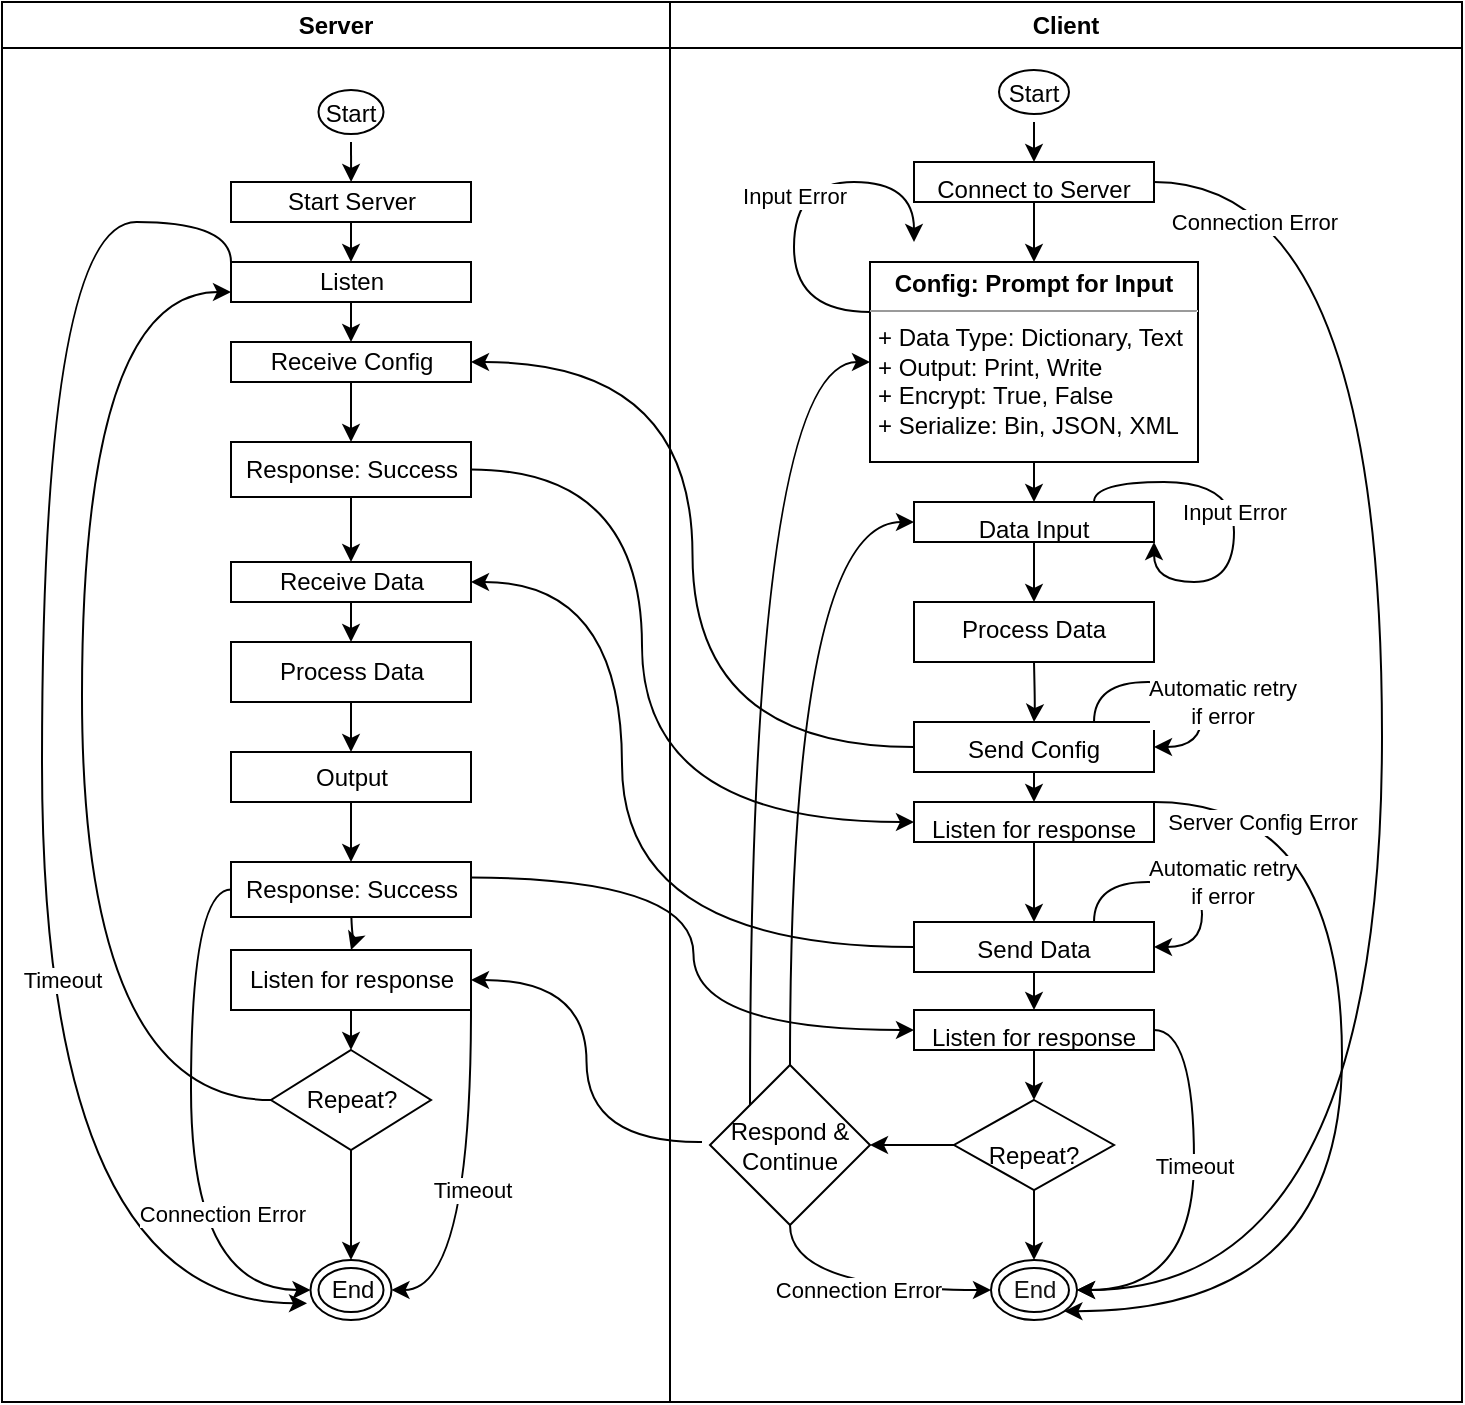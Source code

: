 <mxfile version="20.1.1" type="device"><diagram name="Page-1" id="5d7acffa-a066-3a61-03fe-96351882024d"><mxGraphModel dx="1422" dy="804" grid="1" gridSize="10" guides="1" tooltips="1" connect="1" arrows="1" fold="1" page="1" pageScale="1" pageWidth="827" pageHeight="1169" math="0" shadow="0"><root><mxCell id="0"/><mxCell id="1" parent="0"/><mxCell id="xjgOMFIrSDyctf-3yfOp-1" value="Server" style="swimlane;whiteSpace=wrap;" parent="1" vertex="1"><mxGeometry x="80" y="60" width="334" height="700" as="geometry"/></mxCell><mxCell id="xjgOMFIrSDyctf-3yfOp-72" value="" style="edgeStyle=orthogonalEdgeStyle;curved=1;rounded=1;sketch=0;orthogonalLoop=1;jettySize=auto;html=1;" parent="xjgOMFIrSDyctf-3yfOp-1" source="xjgOMFIrSDyctf-3yfOp-2" target="xjgOMFIrSDyctf-3yfOp-71" edge="1"><mxGeometry relative="1" as="geometry"/></mxCell><mxCell id="xjgOMFIrSDyctf-3yfOp-2" value="Start" style="ellipse;shape=startState;" parent="xjgOMFIrSDyctf-3yfOp-1" vertex="1"><mxGeometry x="154.25" y="40" width="40.5" height="30" as="geometry"/></mxCell><mxCell id="xjgOMFIrSDyctf-3yfOp-74" value="" style="edgeStyle=orthogonalEdgeStyle;curved=1;rounded=1;sketch=0;orthogonalLoop=1;jettySize=auto;html=1;" parent="xjgOMFIrSDyctf-3yfOp-1" source="xjgOMFIrSDyctf-3yfOp-71" target="xjgOMFIrSDyctf-3yfOp-73" edge="1"><mxGeometry relative="1" as="geometry"/></mxCell><mxCell id="xjgOMFIrSDyctf-3yfOp-71" value="Start Server" style="whiteSpace=wrap;html=1;" parent="xjgOMFIrSDyctf-3yfOp-1" vertex="1"><mxGeometry x="114.5" y="90" width="120" height="20" as="geometry"/></mxCell><mxCell id="xjgOMFIrSDyctf-3yfOp-83" value="" style="edgeStyle=orthogonalEdgeStyle;curved=1;rounded=1;sketch=0;orthogonalLoop=1;jettySize=auto;html=1;" parent="xjgOMFIrSDyctf-3yfOp-1" source="xjgOMFIrSDyctf-3yfOp-73" target="xjgOMFIrSDyctf-3yfOp-82" edge="1"><mxGeometry relative="1" as="geometry"/></mxCell><mxCell id="xjgOMFIrSDyctf-3yfOp-105" value="Timeout" style="edgeStyle=orthogonalEdgeStyle;curved=1;rounded=1;sketch=0;orthogonalLoop=1;jettySize=auto;html=1;exitX=0;exitY=0;exitDx=0;exitDy=0;entryX=-0.043;entryY=0.722;entryDx=0;entryDy=0;entryPerimeter=0;" parent="xjgOMFIrSDyctf-3yfOp-1" source="xjgOMFIrSDyctf-3yfOp-73" target="xjgOMFIrSDyctf-3yfOp-100" edge="1"><mxGeometry x="0.252" y="10" relative="1" as="geometry"><mxPoint x="150" y="550" as="targetPoint"/><Array as="points"><mxPoint x="115" y="110"/><mxPoint x="20" y="110"/><mxPoint x="20" y="651"/></Array><mxPoint as="offset"/></mxGeometry></mxCell><mxCell id="xjgOMFIrSDyctf-3yfOp-73" value="Listen" style="whiteSpace=wrap;html=1;" parent="xjgOMFIrSDyctf-3yfOp-1" vertex="1"><mxGeometry x="114.5" y="130" width="120" height="20" as="geometry"/></mxCell><mxCell id="NrzzH_gA2aIzKssKPXDB-22" style="edgeStyle=orthogonalEdgeStyle;rounded=0;orthogonalLoop=1;jettySize=auto;html=1;entryX=0.5;entryY=0;entryDx=0;entryDy=0;curved=1;" parent="xjgOMFIrSDyctf-3yfOp-1" source="xjgOMFIrSDyctf-3yfOp-82" target="NrzzH_gA2aIzKssKPXDB-17" edge="1"><mxGeometry relative="1" as="geometry"/></mxCell><mxCell id="xjgOMFIrSDyctf-3yfOp-82" value="Receive Config" style="whiteSpace=wrap;html=1;" parent="xjgOMFIrSDyctf-3yfOp-1" vertex="1"><mxGeometry x="114.5" y="170" width="120" height="20" as="geometry"/></mxCell><mxCell id="xjgOMFIrSDyctf-3yfOp-89" value="" style="edgeStyle=orthogonalEdgeStyle;curved=1;rounded=1;sketch=0;orthogonalLoop=1;jettySize=auto;html=1;" parent="xjgOMFIrSDyctf-3yfOp-1" source="xjgOMFIrSDyctf-3yfOp-86" target="xjgOMFIrSDyctf-3yfOp-88" edge="1"><mxGeometry relative="1" as="geometry"/></mxCell><mxCell id="xjgOMFIrSDyctf-3yfOp-86" value="Process Data" style="whiteSpace=wrap;html=1;" parent="xjgOMFIrSDyctf-3yfOp-1" vertex="1"><mxGeometry x="114.5" y="320" width="120" height="30" as="geometry"/></mxCell><mxCell id="xjgOMFIrSDyctf-3yfOp-91" value="" style="edgeStyle=orthogonalEdgeStyle;curved=1;rounded=1;sketch=0;orthogonalLoop=1;jettySize=auto;html=1;" parent="xjgOMFIrSDyctf-3yfOp-1" source="xjgOMFIrSDyctf-3yfOp-88" target="xjgOMFIrSDyctf-3yfOp-90" edge="1"><mxGeometry relative="1" as="geometry"/></mxCell><mxCell id="xjgOMFIrSDyctf-3yfOp-88" value="Output" style="whiteSpace=wrap;html=1;" parent="xjgOMFIrSDyctf-3yfOp-1" vertex="1"><mxGeometry x="114.5" y="375" width="120" height="25" as="geometry"/></mxCell><mxCell id="xjgOMFIrSDyctf-3yfOp-94" value="" style="edgeStyle=orthogonalEdgeStyle;curved=1;rounded=1;sketch=0;orthogonalLoop=1;jettySize=auto;html=1;" parent="xjgOMFIrSDyctf-3yfOp-1" target="xjgOMFIrSDyctf-3yfOp-93" edge="1"><mxGeometry relative="1" as="geometry"><mxPoint x="174.5" y="451.5" as="sourcePoint"/></mxGeometry></mxCell><mxCell id="xjgOMFIrSDyctf-3yfOp-104" value="Connection Error" style="edgeStyle=orthogonalEdgeStyle;curved=1;rounded=1;sketch=0;orthogonalLoop=1;jettySize=auto;html=1;entryX=0;entryY=0.5;entryDx=0;entryDy=0;exitX=0;exitY=0.5;exitDx=0;exitDy=0;" parent="xjgOMFIrSDyctf-3yfOp-1" source="xjgOMFIrSDyctf-3yfOp-90" target="xjgOMFIrSDyctf-3yfOp-100" edge="1"><mxGeometry x="0.301" y="15" relative="1" as="geometry"><mxPoint as="offset"/><mxPoint x="114.5" y="437.75" as="sourcePoint"/></mxGeometry></mxCell><mxCell id="xjgOMFIrSDyctf-3yfOp-90" value="Response: Success" style="whiteSpace=wrap;html=1;" parent="xjgOMFIrSDyctf-3yfOp-1" vertex="1"><mxGeometry x="114.5" y="430" width="120" height="27.5" as="geometry"/></mxCell><mxCell id="xjgOMFIrSDyctf-3yfOp-97" value="" style="edgeStyle=orthogonalEdgeStyle;curved=1;rounded=1;sketch=0;orthogonalLoop=1;jettySize=auto;html=1;" parent="xjgOMFIrSDyctf-3yfOp-1" source="xjgOMFIrSDyctf-3yfOp-93" target="xjgOMFIrSDyctf-3yfOp-96" edge="1"><mxGeometry relative="1" as="geometry"/></mxCell><mxCell id="xjgOMFIrSDyctf-3yfOp-103" value="Timeout" style="edgeStyle=orthogonalEdgeStyle;curved=1;rounded=1;sketch=0;orthogonalLoop=1;jettySize=auto;html=1;exitX=1;exitY=1;exitDx=0;exitDy=0;entryX=1;entryY=0.5;entryDx=0;entryDy=0;" parent="xjgOMFIrSDyctf-3yfOp-1" source="xjgOMFIrSDyctf-3yfOp-93" target="xjgOMFIrSDyctf-3yfOp-100" edge="1"><mxGeometry relative="1" as="geometry"><Array as="points"><mxPoint x="235" y="644"/></Array></mxGeometry></mxCell><mxCell id="xjgOMFIrSDyctf-3yfOp-93" value="Listen for response" style="whiteSpace=wrap;html=1;" parent="xjgOMFIrSDyctf-3yfOp-1" vertex="1"><mxGeometry x="114.5" y="474" width="120" height="30" as="geometry"/></mxCell><mxCell id="xjgOMFIrSDyctf-3yfOp-99" style="edgeStyle=orthogonalEdgeStyle;curved=1;rounded=1;sketch=0;orthogonalLoop=1;jettySize=auto;html=1;entryX=0;entryY=0.75;entryDx=0;entryDy=0;exitX=0;exitY=0.5;exitDx=0;exitDy=0;" parent="xjgOMFIrSDyctf-3yfOp-1" source="xjgOMFIrSDyctf-3yfOp-96" target="xjgOMFIrSDyctf-3yfOp-73" edge="1"><mxGeometry relative="1" as="geometry"><Array as="points"><mxPoint x="40" y="549"/><mxPoint x="40" y="145"/></Array></mxGeometry></mxCell><mxCell id="xjgOMFIrSDyctf-3yfOp-101" value="" style="edgeStyle=orthogonalEdgeStyle;curved=1;rounded=1;sketch=0;orthogonalLoop=1;jettySize=auto;html=1;" parent="xjgOMFIrSDyctf-3yfOp-1" source="xjgOMFIrSDyctf-3yfOp-96" target="xjgOMFIrSDyctf-3yfOp-100" edge="1"><mxGeometry relative="1" as="geometry"/></mxCell><mxCell id="xjgOMFIrSDyctf-3yfOp-96" value="Repeat?" style="rhombus;whiteSpace=wrap;html=1;" parent="xjgOMFIrSDyctf-3yfOp-1" vertex="1"><mxGeometry x="134.5" y="524" width="80" height="50" as="geometry"/></mxCell><mxCell id="xjgOMFIrSDyctf-3yfOp-100" value="&lt;font color=&quot;#050505&quot;&gt;End&lt;/font&gt;" style="ellipse;html=1;shape=endState;rounded=0;sketch=0;" parent="xjgOMFIrSDyctf-3yfOp-1" vertex="1"><mxGeometry x="154.25" y="629" width="40.5" height="30" as="geometry"/></mxCell><mxCell id="NrzzH_gA2aIzKssKPXDB-35" value="" style="edgeStyle=orthogonalEdgeStyle;curved=1;rounded=0;orthogonalLoop=1;jettySize=auto;html=1;" parent="xjgOMFIrSDyctf-3yfOp-1" source="NrzzH_gA2aIzKssKPXDB-17" target="NrzzH_gA2aIzKssKPXDB-19" edge="1"><mxGeometry relative="1" as="geometry"/></mxCell><mxCell id="NrzzH_gA2aIzKssKPXDB-17" value="Response: Success" style="whiteSpace=wrap;html=1;" parent="xjgOMFIrSDyctf-3yfOp-1" vertex="1"><mxGeometry x="114.5" y="220" width="120" height="27.5" as="geometry"/></mxCell><mxCell id="NrzzH_gA2aIzKssKPXDB-26" style="edgeStyle=orthogonalEdgeStyle;rounded=0;orthogonalLoop=1;jettySize=auto;html=1;entryX=0.5;entryY=0;entryDx=0;entryDy=0;curved=1;" parent="xjgOMFIrSDyctf-3yfOp-1" source="NrzzH_gA2aIzKssKPXDB-19" target="xjgOMFIrSDyctf-3yfOp-86" edge="1"><mxGeometry relative="1" as="geometry"/></mxCell><mxCell id="NrzzH_gA2aIzKssKPXDB-19" value="Receive Data" style="whiteSpace=wrap;html=1;" parent="xjgOMFIrSDyctf-3yfOp-1" vertex="1"><mxGeometry x="114.5" y="280" width="120" height="20" as="geometry"/></mxCell><mxCell id="xjgOMFIrSDyctf-3yfOp-10" value="Client" style="swimlane;whiteSpace=wrap;align=center;" parent="1" vertex="1"><mxGeometry x="414" y="60" width="396" height="700" as="geometry"><mxRectangle x="600" y="80" width="70" height="30" as="alternateBounds"/></mxGeometry></mxCell><mxCell id="xjgOMFIrSDyctf-3yfOp-53" value="" style="edgeStyle=orthogonalEdgeStyle;curved=1;rounded=1;sketch=0;orthogonalLoop=1;jettySize=auto;html=1;entryX=0.5;entryY=0;entryDx=0;entryDy=0;" parent="xjgOMFIrSDyctf-3yfOp-10" source="xjgOMFIrSDyctf-3yfOp-11" target="xjgOMFIrSDyctf-3yfOp-51" edge="1"><mxGeometry relative="1" as="geometry"/></mxCell><mxCell id="xjgOMFIrSDyctf-3yfOp-11" value="Start" style="ellipse;shape=startState;" parent="xjgOMFIrSDyctf-3yfOp-10" vertex="1"><mxGeometry x="160.5" y="30" width="43" height="30" as="geometry"/></mxCell><mxCell id="xjgOMFIrSDyctf-3yfOp-48" value="" style="edgeStyle=orthogonalEdgeStyle;curved=1;rounded=1;sketch=0;orthogonalLoop=1;jettySize=auto;html=1;" parent="xjgOMFIrSDyctf-3yfOp-10" source="xjgOMFIrSDyctf-3yfOp-36" target="xjgOMFIrSDyctf-3yfOp-47" edge="1"><mxGeometry relative="1" as="geometry"/></mxCell><mxCell id="xjgOMFIrSDyctf-3yfOp-36" value="&lt;p style=&quot;margin:0px;margin-top:4px;text-align:center;&quot;&gt;&lt;b&gt;Config: Prompt for Input&lt;/b&gt;&lt;/p&gt;&lt;hr size=&quot;1&quot;&gt;&lt;p style=&quot;margin:0px;margin-left:4px;&quot;&gt;+ Data Type: Dictionary, Text&lt;br&gt;&lt;/p&gt;&lt;p style=&quot;margin:0px;margin-left:4px;&quot;&gt;+ Output: Print, Write&lt;/p&gt;&lt;p style=&quot;margin:0px;margin-left:4px;&quot;&gt;+ Encrypt: True, False&lt;/p&gt;&lt;p style=&quot;margin:0px;margin-left:4px;&quot;&gt;+ Serialize: Bin, JSON, XML&lt;/p&gt;" style="verticalAlign=top;align=left;overflow=fill;fontSize=12;fontFamily=Helvetica;html=1;rounded=0;sketch=0;" parent="xjgOMFIrSDyctf-3yfOp-10" vertex="1"><mxGeometry x="100" y="130" width="164" height="100" as="geometry"/></mxCell><mxCell id="xjgOMFIrSDyctf-3yfOp-50" value="" style="edgeStyle=orthogonalEdgeStyle;curved=1;rounded=1;sketch=0;orthogonalLoop=1;jettySize=auto;html=1;" parent="xjgOMFIrSDyctf-3yfOp-10" source="xjgOMFIrSDyctf-3yfOp-47" target="xjgOMFIrSDyctf-3yfOp-49" edge="1"><mxGeometry relative="1" as="geometry"/></mxCell><mxCell id="xjgOMFIrSDyctf-3yfOp-47" value="Data Input" style="whiteSpace=wrap;html=1;align=center;verticalAlign=top;rounded=0;sketch=0;" parent="xjgOMFIrSDyctf-3yfOp-10" vertex="1"><mxGeometry x="122" y="250" width="120" height="20" as="geometry"/></mxCell><mxCell id="xjgOMFIrSDyctf-3yfOp-56" value="" style="edgeStyle=orthogonalEdgeStyle;curved=1;rounded=1;sketch=0;orthogonalLoop=1;jettySize=auto;html=1;" parent="xjgOMFIrSDyctf-3yfOp-10" target="xjgOMFIrSDyctf-3yfOp-55" edge="1"><mxGeometry relative="1" as="geometry"><mxPoint x="182" y="330" as="sourcePoint"/></mxGeometry></mxCell><mxCell id="xjgOMFIrSDyctf-3yfOp-49" value="Process Data" style="whiteSpace=wrap;html=1;verticalAlign=top;rounded=0;sketch=0;" parent="xjgOMFIrSDyctf-3yfOp-10" vertex="1"><mxGeometry x="122" y="300" width="120" height="30" as="geometry"/></mxCell><mxCell id="xjgOMFIrSDyctf-3yfOp-54" value="" style="edgeStyle=orthogonalEdgeStyle;curved=1;rounded=1;sketch=0;orthogonalLoop=1;jettySize=auto;html=1;" parent="xjgOMFIrSDyctf-3yfOp-10" source="xjgOMFIrSDyctf-3yfOp-51" target="xjgOMFIrSDyctf-3yfOp-36" edge="1"><mxGeometry relative="1" as="geometry"/></mxCell><mxCell id="xjgOMFIrSDyctf-3yfOp-75" value="&lt;font color=&quot;#000000&quot;&gt;Connection Error&lt;/font&gt;" style="edgeStyle=orthogonalEdgeStyle;curved=1;rounded=1;sketch=0;orthogonalLoop=1;jettySize=auto;html=1;exitX=1;exitY=0.5;exitDx=0;exitDy=0;entryX=1;entryY=0.5;entryDx=0;entryDy=0;" parent="xjgOMFIrSDyctf-3yfOp-10" source="xjgOMFIrSDyctf-3yfOp-51" target="xjgOMFIrSDyctf-3yfOp-67" edge="1"><mxGeometry x="-0.878" y="-20" relative="1" as="geometry"><Array as="points"><mxPoint x="356" y="90"/><mxPoint x="356" y="644"/></Array><mxPoint as="offset"/></mxGeometry></mxCell><mxCell id="xjgOMFIrSDyctf-3yfOp-51" value="Connect to Server" style="whiteSpace=wrap;html=1;verticalAlign=top;rounded=0;sketch=0;" parent="xjgOMFIrSDyctf-3yfOp-10" vertex="1"><mxGeometry x="122" y="80" width="120" height="20" as="geometry"/></mxCell><mxCell id="NrzzH_gA2aIzKssKPXDB-16" value="" style="edgeStyle=orthogonalEdgeStyle;rounded=0;orthogonalLoop=1;jettySize=auto;html=1;curved=1;" parent="xjgOMFIrSDyctf-3yfOp-10" source="xjgOMFIrSDyctf-3yfOp-55" target="NrzzH_gA2aIzKssKPXDB-13" edge="1"><mxGeometry relative="1" as="geometry"/></mxCell><mxCell id="xjgOMFIrSDyctf-3yfOp-55" value="Send Config" style="whiteSpace=wrap;html=1;verticalAlign=top;rounded=0;sketch=0;" parent="xjgOMFIrSDyctf-3yfOp-10" vertex="1"><mxGeometry x="122" y="360" width="120" height="25" as="geometry"/></mxCell><mxCell id="xjgOMFIrSDyctf-3yfOp-62" value="" style="edgeStyle=orthogonalEdgeStyle;curved=1;rounded=1;sketch=0;orthogonalLoop=1;jettySize=auto;html=1;" parent="xjgOMFIrSDyctf-3yfOp-10" source="xjgOMFIrSDyctf-3yfOp-57" target="xjgOMFIrSDyctf-3yfOp-61" edge="1"><mxGeometry relative="1" as="geometry"/></mxCell><mxCell id="xjgOMFIrSDyctf-3yfOp-81" value="Timeout" style="edgeStyle=orthogonalEdgeStyle;curved=1;rounded=1;sketch=0;orthogonalLoop=1;jettySize=auto;html=1;exitX=1;exitY=0.5;exitDx=0;exitDy=0;entryX=1;entryY=0.5;entryDx=0;entryDy=0;" parent="xjgOMFIrSDyctf-3yfOp-10" source="xjgOMFIrSDyctf-3yfOp-57" target="xjgOMFIrSDyctf-3yfOp-67" edge="1"><mxGeometry x="-0.163" relative="1" as="geometry"><mxPoint as="offset"/></mxGeometry></mxCell><mxCell id="xjgOMFIrSDyctf-3yfOp-57" value="Listen for response" style="whiteSpace=wrap;html=1;verticalAlign=top;rounded=0;sketch=0;" parent="xjgOMFIrSDyctf-3yfOp-10" vertex="1"><mxGeometry x="122" y="504" width="120" height="20" as="geometry"/></mxCell><mxCell id="xjgOMFIrSDyctf-3yfOp-64" value="" style="edgeStyle=orthogonalEdgeStyle;curved=1;rounded=1;sketch=0;orthogonalLoop=1;jettySize=auto;html=1;entryX=1;entryY=0.5;entryDx=0;entryDy=0;" parent="xjgOMFIrSDyctf-3yfOp-10" source="xjgOMFIrSDyctf-3yfOp-61" target="NrzzH_gA2aIzKssKPXDB-30" edge="1"><mxGeometry relative="1" as="geometry"><mxPoint x="100" y="571.5" as="targetPoint"/></mxGeometry></mxCell><mxCell id="xjgOMFIrSDyctf-3yfOp-68" value="" style="edgeStyle=orthogonalEdgeStyle;curved=1;rounded=1;sketch=0;orthogonalLoop=1;jettySize=auto;html=1;" parent="xjgOMFIrSDyctf-3yfOp-10" source="xjgOMFIrSDyctf-3yfOp-61" target="xjgOMFIrSDyctf-3yfOp-67" edge="1"><mxGeometry relative="1" as="geometry"/></mxCell><mxCell id="xjgOMFIrSDyctf-3yfOp-61" value="&lt;br&gt;Repeat?" style="rhombus;whiteSpace=wrap;html=1;verticalAlign=top;rounded=0;sketch=0;" parent="xjgOMFIrSDyctf-3yfOp-10" vertex="1"><mxGeometry x="142" y="549" width="80" height="45" as="geometry"/></mxCell><mxCell id="xjgOMFIrSDyctf-3yfOp-70" value="" style="edgeStyle=orthogonalEdgeStyle;curved=1;rounded=1;sketch=0;orthogonalLoop=1;jettySize=auto;html=1;entryX=0;entryY=0.5;entryDx=0;entryDy=0;exitX=0;exitY=0;exitDx=0;exitDy=0;" parent="xjgOMFIrSDyctf-3yfOp-10" source="NrzzH_gA2aIzKssKPXDB-30" target="xjgOMFIrSDyctf-3yfOp-36" edge="1"><mxGeometry relative="1" as="geometry"><mxPoint x="62" y="551.81" as="sourcePoint"/></mxGeometry></mxCell><mxCell id="xjgOMFIrSDyctf-3yfOp-80" value="Connection Error" style="edgeStyle=orthogonalEdgeStyle;curved=1;rounded=1;sketch=0;orthogonalLoop=1;jettySize=auto;html=1;exitX=0.5;exitY=1;exitDx=0;exitDy=0;entryX=0;entryY=0.5;entryDx=0;entryDy=0;" parent="xjgOMFIrSDyctf-3yfOp-10" source="NrzzH_gA2aIzKssKPXDB-30" target="xjgOMFIrSDyctf-3yfOp-67" edge="1"><mxGeometry relative="1" as="geometry"><mxPoint x="43.0" y="591.19" as="sourcePoint"/></mxGeometry></mxCell><mxCell id="NrzzH_gA2aIzKssKPXDB-29" style="edgeStyle=orthogonalEdgeStyle;curved=1;rounded=0;orthogonalLoop=1;jettySize=auto;html=1;entryX=0;entryY=0.5;entryDx=0;entryDy=0;exitX=0.5;exitY=0;exitDx=0;exitDy=0;" parent="xjgOMFIrSDyctf-3yfOp-10" source="NrzzH_gA2aIzKssKPXDB-30" target="xjgOMFIrSDyctf-3yfOp-47" edge="1"><mxGeometry relative="1" as="geometry"><mxPoint x="81" y="551.81" as="sourcePoint"/></mxGeometry></mxCell><mxCell id="xjgOMFIrSDyctf-3yfOp-67" value="&lt;font color=&quot;#141414&quot;&gt;End&lt;/font&gt;" style="ellipse;html=1;shape=endState;rounded=0;sketch=0;" parent="xjgOMFIrSDyctf-3yfOp-10" vertex="1"><mxGeometry x="160.5" y="629" width="43" height="30" as="geometry"/></mxCell><mxCell id="xjgOMFIrSDyctf-3yfOp-69" style="edgeStyle=orthogonalEdgeStyle;curved=1;rounded=1;sketch=0;orthogonalLoop=1;jettySize=auto;html=1;exitX=0.5;exitY=1;exitDx=0;exitDy=0;" parent="xjgOMFIrSDyctf-3yfOp-10" edge="1"><mxGeometry relative="1" as="geometry"><mxPoint x="62" y="591.19" as="sourcePoint"/><mxPoint x="62" y="591.19" as="targetPoint"/></mxGeometry></mxCell><mxCell id="xjgOMFIrSDyctf-3yfOp-79" value="Input Error" style="edgeStyle=orthogonalEdgeStyle;curved=1;rounded=1;sketch=0;orthogonalLoop=1;jettySize=auto;html=1;exitX=0.75;exitY=0;exitDx=0;exitDy=0;entryX=1;entryY=1;entryDx=0;entryDy=0;" parent="xjgOMFIrSDyctf-3yfOp-10" source="xjgOMFIrSDyctf-3yfOp-47" target="xjgOMFIrSDyctf-3yfOp-47" edge="1"><mxGeometry relative="1" as="geometry"><mxPoint x="242" y="280" as="targetPoint"/><Array as="points"><mxPoint x="212" y="240"/><mxPoint x="282" y="240"/><mxPoint x="282" y="290"/><mxPoint x="242" y="290"/></Array></mxGeometry></mxCell><mxCell id="xjgOMFIrSDyctf-3yfOp-108" value="Automatic retry&lt;br&gt;if error" style="edgeStyle=orthogonalEdgeStyle;curved=1;rounded=1;sketch=0;orthogonalLoop=1;jettySize=auto;html=1;exitX=0.75;exitY=0;exitDx=0;exitDy=0;entryX=1;entryY=0.5;entryDx=0;entryDy=0;" parent="xjgOMFIrSDyctf-3yfOp-10" source="xjgOMFIrSDyctf-3yfOp-55" target="xjgOMFIrSDyctf-3yfOp-55" edge="1"><mxGeometry x="0.287" y="10" relative="1" as="geometry"><mxPoint x="246" y="390" as="targetPoint"/><Array as="points"><mxPoint x="212" y="340"/><mxPoint x="266" y="340"/><mxPoint x="266" y="373"/></Array><mxPoint as="offset"/></mxGeometry></mxCell><mxCell id="NrzzH_gA2aIzKssKPXDB-14" value="" style="edgeStyle=orthogonalEdgeStyle;rounded=0;orthogonalLoop=1;jettySize=auto;html=1;entryX=0.5;entryY=0;entryDx=0;entryDy=0;curved=1;" parent="xjgOMFIrSDyctf-3yfOp-10" source="NrzzH_gA2aIzKssKPXDB-12" target="xjgOMFIrSDyctf-3yfOp-57" edge="1"><mxGeometry relative="1" as="geometry"/></mxCell><mxCell id="NrzzH_gA2aIzKssKPXDB-12" value="Send Data" style="whiteSpace=wrap;html=1;verticalAlign=top;rounded=0;sketch=0;" parent="xjgOMFIrSDyctf-3yfOp-10" vertex="1"><mxGeometry x="122" y="460" width="120" height="25" as="geometry"/></mxCell><mxCell id="NrzzH_gA2aIzKssKPXDB-15" value="" style="edgeStyle=orthogonalEdgeStyle;rounded=0;orthogonalLoop=1;jettySize=auto;html=1;curved=1;" parent="xjgOMFIrSDyctf-3yfOp-10" source="NrzzH_gA2aIzKssKPXDB-13" target="NrzzH_gA2aIzKssKPXDB-12" edge="1"><mxGeometry relative="1" as="geometry"/></mxCell><mxCell id="byMtYN1cce6dzemAPxH1-1" value="&lt;font color=&quot;#000000&quot;&gt;Server Config Error&lt;/font&gt;" style="edgeStyle=orthogonalEdgeStyle;curved=1;sketch=0;orthogonalLoop=1;jettySize=auto;html=1;entryX=1;entryY=1;entryDx=0;entryDy=0;labelBackgroundColor=default;" edge="1" parent="xjgOMFIrSDyctf-3yfOp-10" source="NrzzH_gA2aIzKssKPXDB-13" target="xjgOMFIrSDyctf-3yfOp-67"><mxGeometry x="-0.778" y="-10" relative="1" as="geometry"><Array as="points"><mxPoint x="336" y="400"/><mxPoint x="336" y="655"/></Array><mxPoint as="offset"/></mxGeometry></mxCell><mxCell id="NrzzH_gA2aIzKssKPXDB-13" value="Listen for response" style="whiteSpace=wrap;html=1;verticalAlign=top;rounded=0;sketch=0;" parent="xjgOMFIrSDyctf-3yfOp-10" vertex="1"><mxGeometry x="122" y="400" width="120" height="20" as="geometry"/></mxCell><mxCell id="NrzzH_gA2aIzKssKPXDB-30" value="Respond &amp;amp;&lt;br&gt;Continue" style="rhombus;whiteSpace=wrap;html=1;" parent="xjgOMFIrSDyctf-3yfOp-10" vertex="1"><mxGeometry x="20" y="531.5" width="80" height="80" as="geometry"/></mxCell><mxCell id="NrzzH_gA2aIzKssKPXDB-36" value="Automatic retry&lt;br&gt;if error" style="edgeStyle=orthogonalEdgeStyle;curved=1;rounded=0;orthogonalLoop=1;jettySize=auto;html=1;exitX=0.75;exitY=0;exitDx=0;exitDy=0;entryX=1;entryY=0.5;entryDx=0;entryDy=0;" parent="xjgOMFIrSDyctf-3yfOp-10" source="NrzzH_gA2aIzKssKPXDB-12" target="NrzzH_gA2aIzKssKPXDB-12" edge="1"><mxGeometry x="0.134" y="10" relative="1" as="geometry"><Array as="points"><mxPoint x="212" y="440"/><mxPoint x="266" y="440"/><mxPoint x="266" y="473"/></Array><mxPoint as="offset"/></mxGeometry></mxCell><mxCell id="xjgOMFIrSDyctf-3yfOp-78" value="Input Error" style="edgeStyle=orthogonalEdgeStyle;curved=1;rounded=1;sketch=0;orthogonalLoop=1;jettySize=auto;html=1;exitX=0;exitY=0.25;exitDx=0;exitDy=0;" parent="1" source="xjgOMFIrSDyctf-3yfOp-36" edge="1"><mxGeometry relative="1" as="geometry"><mxPoint x="536" y="180" as="targetPoint"/><Array as="points"><mxPoint x="476" y="215"/><mxPoint x="476" y="150"/><mxPoint x="536" y="150"/></Array></mxGeometry></mxCell><mxCell id="xjgOMFIrSDyctf-3yfOp-85" style="edgeStyle=orthogonalEdgeStyle;curved=1;rounded=1;sketch=0;orthogonalLoop=1;jettySize=auto;html=1;entryX=1;entryY=0.5;entryDx=0;entryDy=0;" parent="1" source="xjgOMFIrSDyctf-3yfOp-55" target="xjgOMFIrSDyctf-3yfOp-82" edge="1"><mxGeometry relative="1" as="geometry"/></mxCell><mxCell id="xjgOMFIrSDyctf-3yfOp-92" style="edgeStyle=orthogonalEdgeStyle;curved=1;rounded=1;sketch=0;orthogonalLoop=1;jettySize=auto;html=1;entryX=0;entryY=0.5;entryDx=0;entryDy=0;" parent="1" target="xjgOMFIrSDyctf-3yfOp-57" edge="1"><mxGeometry relative="1" as="geometry"><mxPoint x="314.5" y="497.75" as="sourcePoint"/></mxGeometry></mxCell><mxCell id="xjgOMFIrSDyctf-3yfOp-95" style="edgeStyle=orthogonalEdgeStyle;curved=1;rounded=1;sketch=0;orthogonalLoop=1;jettySize=auto;html=1;entryX=1;entryY=0.5;entryDx=0;entryDy=0;" parent="1" target="xjgOMFIrSDyctf-3yfOp-93" edge="1"><mxGeometry relative="1" as="geometry"><mxPoint x="430" y="630" as="sourcePoint"/></mxGeometry></mxCell><mxCell id="NrzzH_gA2aIzKssKPXDB-27" style="edgeStyle=orthogonalEdgeStyle;rounded=0;orthogonalLoop=1;jettySize=auto;html=1;entryX=0;entryY=0.5;entryDx=0;entryDy=0;curved=1;exitX=1;exitY=0.5;exitDx=0;exitDy=0;" parent="1" source="NrzzH_gA2aIzKssKPXDB-17" target="NrzzH_gA2aIzKssKPXDB-13" edge="1"><mxGeometry relative="1" as="geometry"><Array as="points"><mxPoint x="400" y="294"/><mxPoint x="400" y="470"/></Array></mxGeometry></mxCell><mxCell id="NrzzH_gA2aIzKssKPXDB-28" style="edgeStyle=orthogonalEdgeStyle;curved=1;rounded=0;orthogonalLoop=1;jettySize=auto;html=1;entryX=1;entryY=0.5;entryDx=0;entryDy=0;" parent="1" source="NrzzH_gA2aIzKssKPXDB-12" target="NrzzH_gA2aIzKssKPXDB-19" edge="1"><mxGeometry relative="1" as="geometry"><Array as="points"><mxPoint x="390" y="533"/><mxPoint x="390" y="350"/></Array></mxGeometry></mxCell></root></mxGraphModel></diagram></mxfile>